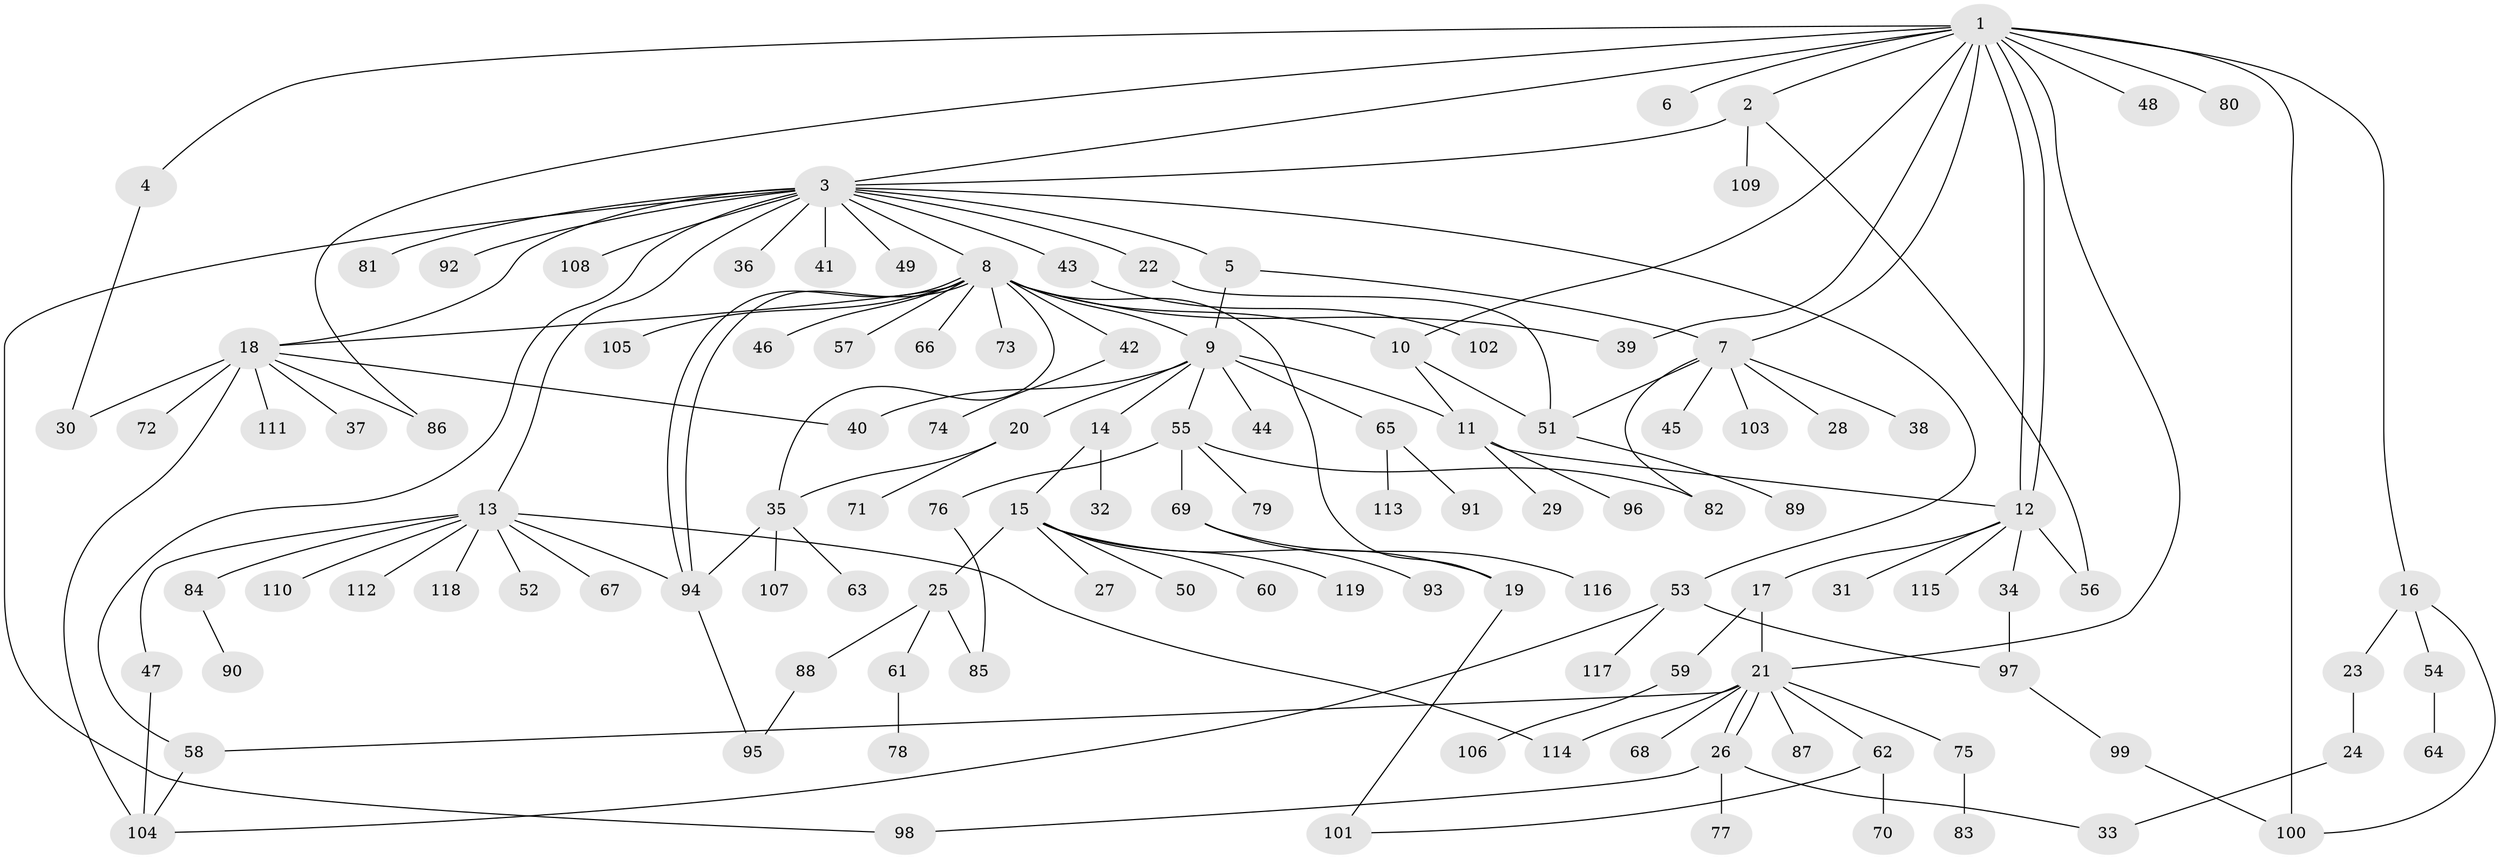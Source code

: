 // Generated by graph-tools (version 1.1) at 2025/14/03/09/25 04:14:26]
// undirected, 119 vertices, 154 edges
graph export_dot {
graph [start="1"]
  node [color=gray90,style=filled];
  1;
  2;
  3;
  4;
  5;
  6;
  7;
  8;
  9;
  10;
  11;
  12;
  13;
  14;
  15;
  16;
  17;
  18;
  19;
  20;
  21;
  22;
  23;
  24;
  25;
  26;
  27;
  28;
  29;
  30;
  31;
  32;
  33;
  34;
  35;
  36;
  37;
  38;
  39;
  40;
  41;
  42;
  43;
  44;
  45;
  46;
  47;
  48;
  49;
  50;
  51;
  52;
  53;
  54;
  55;
  56;
  57;
  58;
  59;
  60;
  61;
  62;
  63;
  64;
  65;
  66;
  67;
  68;
  69;
  70;
  71;
  72;
  73;
  74;
  75;
  76;
  77;
  78;
  79;
  80;
  81;
  82;
  83;
  84;
  85;
  86;
  87;
  88;
  89;
  90;
  91;
  92;
  93;
  94;
  95;
  96;
  97;
  98;
  99;
  100;
  101;
  102;
  103;
  104;
  105;
  106;
  107;
  108;
  109;
  110;
  111;
  112;
  113;
  114;
  115;
  116;
  117;
  118;
  119;
  1 -- 2;
  1 -- 3;
  1 -- 4;
  1 -- 6;
  1 -- 7;
  1 -- 10;
  1 -- 12;
  1 -- 12;
  1 -- 16;
  1 -- 21;
  1 -- 39;
  1 -- 48;
  1 -- 80;
  1 -- 86;
  1 -- 100;
  2 -- 3;
  2 -- 56;
  2 -- 109;
  3 -- 5;
  3 -- 8;
  3 -- 13;
  3 -- 18;
  3 -- 22;
  3 -- 36;
  3 -- 41;
  3 -- 43;
  3 -- 49;
  3 -- 53;
  3 -- 58;
  3 -- 81;
  3 -- 92;
  3 -- 98;
  3 -- 108;
  4 -- 30;
  5 -- 7;
  5 -- 9;
  7 -- 28;
  7 -- 38;
  7 -- 45;
  7 -- 51;
  7 -- 82;
  7 -- 103;
  8 -- 9;
  8 -- 10;
  8 -- 18;
  8 -- 19;
  8 -- 35;
  8 -- 39;
  8 -- 42;
  8 -- 46;
  8 -- 57;
  8 -- 66;
  8 -- 73;
  8 -- 94;
  8 -- 94;
  8 -- 105;
  9 -- 11;
  9 -- 14;
  9 -- 20;
  9 -- 40;
  9 -- 44;
  9 -- 55;
  9 -- 65;
  10 -- 11;
  10 -- 51;
  11 -- 12;
  11 -- 29;
  11 -- 96;
  12 -- 17;
  12 -- 31;
  12 -- 34;
  12 -- 56;
  12 -- 115;
  13 -- 47;
  13 -- 52;
  13 -- 67;
  13 -- 84;
  13 -- 94;
  13 -- 110;
  13 -- 112;
  13 -- 114;
  13 -- 118;
  14 -- 15;
  14 -- 32;
  15 -- 19;
  15 -- 25;
  15 -- 27;
  15 -- 50;
  15 -- 60;
  15 -- 119;
  16 -- 23;
  16 -- 54;
  16 -- 100;
  17 -- 21;
  17 -- 59;
  18 -- 30;
  18 -- 37;
  18 -- 40;
  18 -- 72;
  18 -- 86;
  18 -- 104;
  18 -- 111;
  19 -- 101;
  20 -- 35;
  20 -- 71;
  21 -- 26;
  21 -- 26;
  21 -- 58;
  21 -- 62;
  21 -- 68;
  21 -- 75;
  21 -- 87;
  21 -- 114;
  22 -- 51;
  23 -- 24;
  24 -- 33;
  25 -- 61;
  25 -- 85;
  25 -- 88;
  26 -- 33;
  26 -- 77;
  26 -- 98;
  34 -- 97;
  35 -- 63;
  35 -- 94;
  35 -- 107;
  42 -- 74;
  43 -- 102;
  47 -- 104;
  51 -- 89;
  53 -- 97;
  53 -- 104;
  53 -- 117;
  54 -- 64;
  55 -- 69;
  55 -- 76;
  55 -- 79;
  55 -- 82;
  58 -- 104;
  59 -- 106;
  61 -- 78;
  62 -- 70;
  62 -- 101;
  65 -- 91;
  65 -- 113;
  69 -- 93;
  69 -- 116;
  75 -- 83;
  76 -- 85;
  84 -- 90;
  88 -- 95;
  94 -- 95;
  97 -- 99;
  99 -- 100;
}
